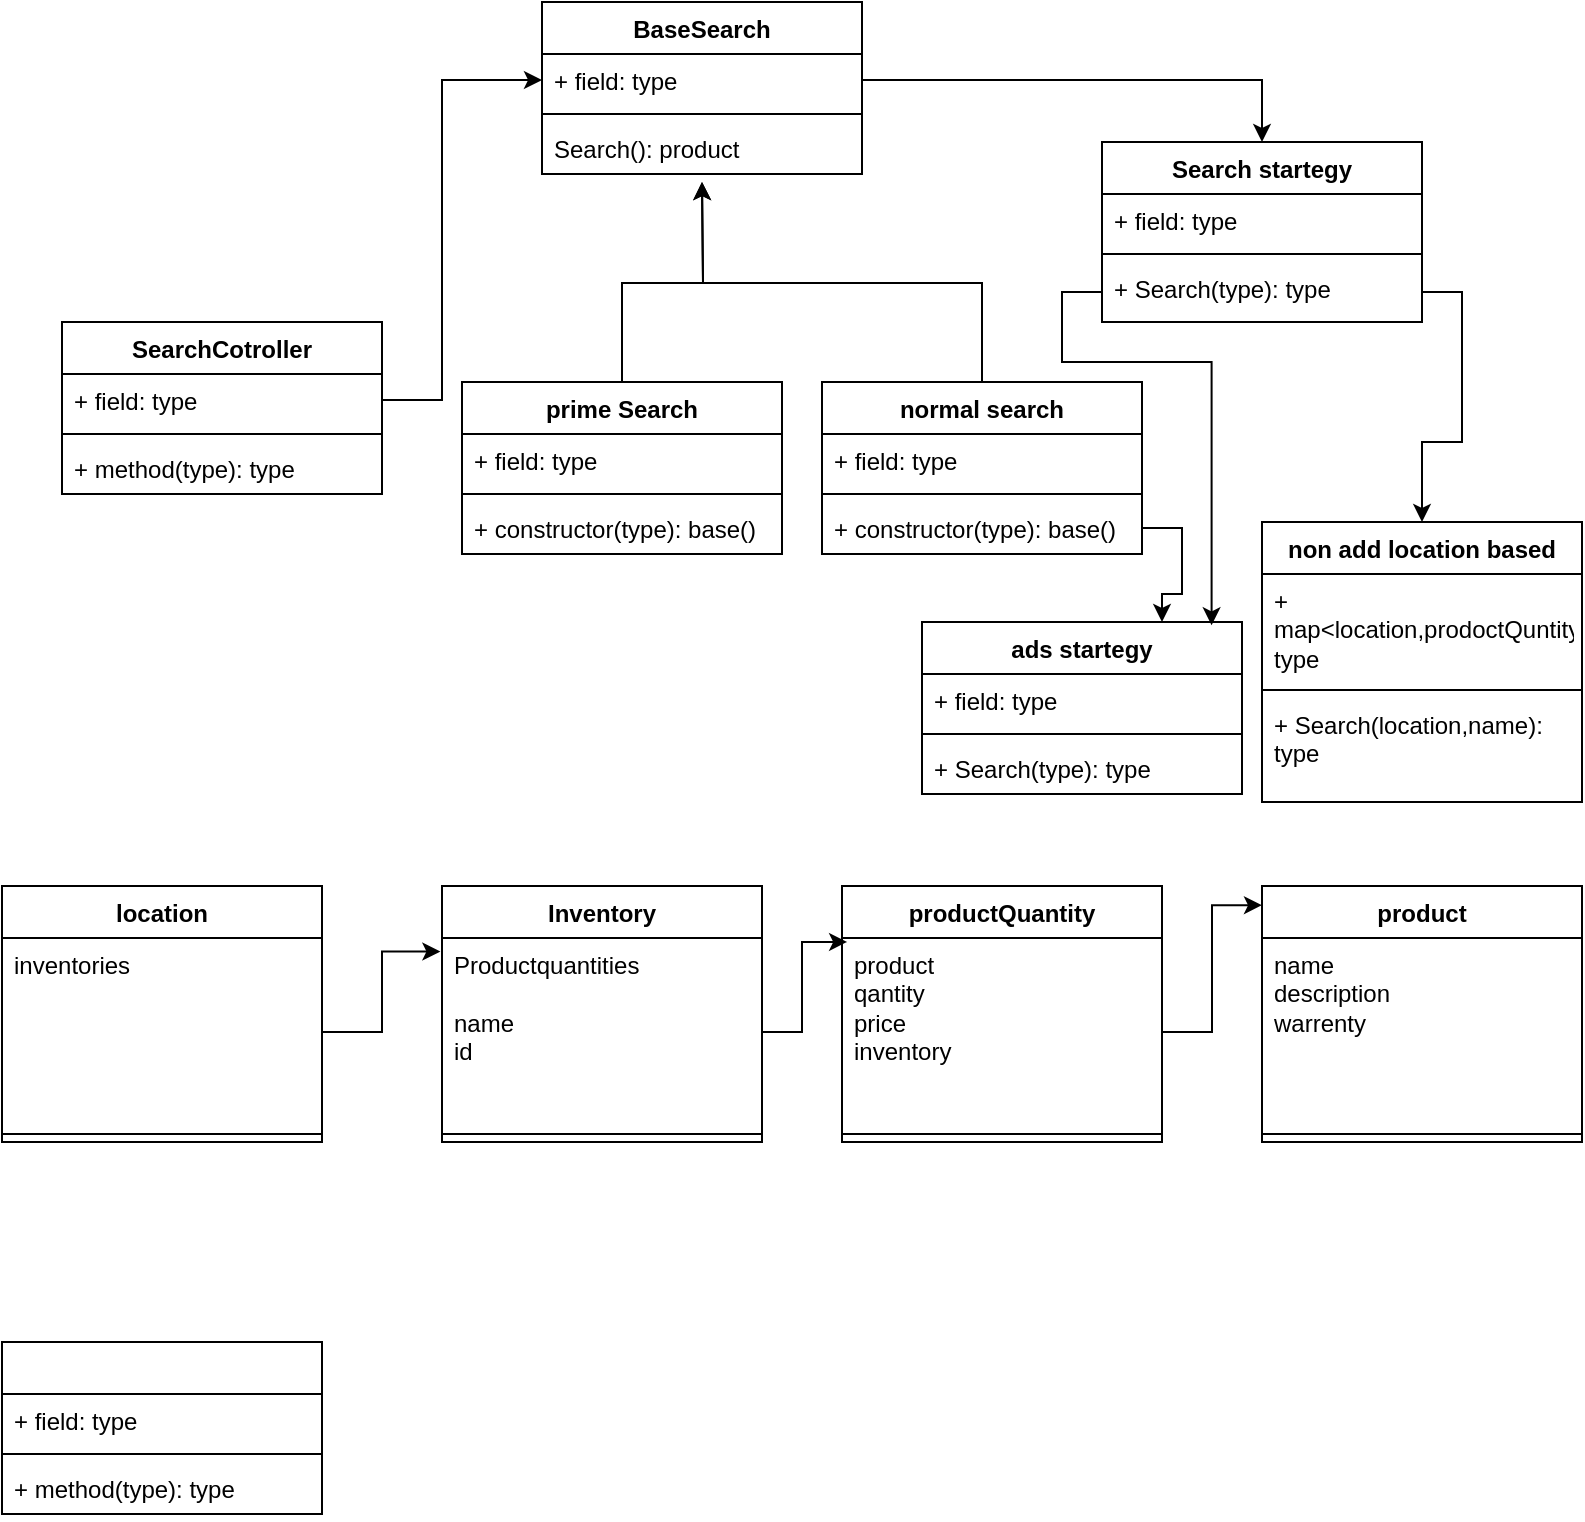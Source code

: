 <mxfile version="24.7.14">
  <diagram id="C5RBs43oDa-KdzZeNtuy" name="Page-1">
    <mxGraphModel dx="1050" dy="570" grid="1" gridSize="10" guides="1" tooltips="1" connect="1" arrows="1" fold="1" page="1" pageScale="1" pageWidth="827" pageHeight="1169" math="0" shadow="0">
      <root>
        <mxCell id="WIyWlLk6GJQsqaUBKTNV-0" />
        <mxCell id="WIyWlLk6GJQsqaUBKTNV-1" parent="WIyWlLk6GJQsqaUBKTNV-0" />
        <mxCell id="2dbKWF0pDohfXczL1sqm-1" value="SearchCotroller" style="swimlane;fontStyle=1;align=center;verticalAlign=top;childLayout=stackLayout;horizontal=1;startSize=26;horizontalStack=0;resizeParent=1;resizeParentMax=0;resizeLast=0;collapsible=1;marginBottom=0;whiteSpace=wrap;html=1;" vertex="1" parent="WIyWlLk6GJQsqaUBKTNV-1">
          <mxGeometry x="60" y="180" width="160" height="86" as="geometry" />
        </mxCell>
        <mxCell id="2dbKWF0pDohfXczL1sqm-2" value="+ field: type" style="text;strokeColor=none;fillColor=none;align=left;verticalAlign=top;spacingLeft=4;spacingRight=4;overflow=hidden;rotatable=0;points=[[0,0.5],[1,0.5]];portConstraint=eastwest;whiteSpace=wrap;html=1;" vertex="1" parent="2dbKWF0pDohfXczL1sqm-1">
          <mxGeometry y="26" width="160" height="26" as="geometry" />
        </mxCell>
        <mxCell id="2dbKWF0pDohfXczL1sqm-3" value="" style="line;strokeWidth=1;fillColor=none;align=left;verticalAlign=middle;spacingTop=-1;spacingLeft=3;spacingRight=3;rotatable=0;labelPosition=right;points=[];portConstraint=eastwest;strokeColor=inherit;" vertex="1" parent="2dbKWF0pDohfXczL1sqm-1">
          <mxGeometry y="52" width="160" height="8" as="geometry" />
        </mxCell>
        <mxCell id="2dbKWF0pDohfXczL1sqm-4" value="+ method(type): type" style="text;strokeColor=none;fillColor=none;align=left;verticalAlign=top;spacingLeft=4;spacingRight=4;overflow=hidden;rotatable=0;points=[[0,0.5],[1,0.5]];portConstraint=eastwest;whiteSpace=wrap;html=1;" vertex="1" parent="2dbKWF0pDohfXczL1sqm-1">
          <mxGeometry y="60" width="160" height="26" as="geometry" />
        </mxCell>
        <mxCell id="2dbKWF0pDohfXczL1sqm-5" value="BaseSearch" style="swimlane;fontStyle=1;align=center;verticalAlign=top;childLayout=stackLayout;horizontal=1;startSize=26;horizontalStack=0;resizeParent=1;resizeParentMax=0;resizeLast=0;collapsible=1;marginBottom=0;whiteSpace=wrap;html=1;" vertex="1" parent="WIyWlLk6GJQsqaUBKTNV-1">
          <mxGeometry x="300" y="20" width="160" height="86" as="geometry" />
        </mxCell>
        <mxCell id="2dbKWF0pDohfXczL1sqm-6" value="+ field: type" style="text;strokeColor=none;fillColor=none;align=left;verticalAlign=top;spacingLeft=4;spacingRight=4;overflow=hidden;rotatable=0;points=[[0,0.5],[1,0.5]];portConstraint=eastwest;whiteSpace=wrap;html=1;" vertex="1" parent="2dbKWF0pDohfXczL1sqm-5">
          <mxGeometry y="26" width="160" height="26" as="geometry" />
        </mxCell>
        <mxCell id="2dbKWF0pDohfXczL1sqm-7" value="" style="line;strokeWidth=1;fillColor=none;align=left;verticalAlign=middle;spacingTop=-1;spacingLeft=3;spacingRight=3;rotatable=0;labelPosition=right;points=[];portConstraint=eastwest;strokeColor=inherit;" vertex="1" parent="2dbKWF0pDohfXczL1sqm-5">
          <mxGeometry y="52" width="160" height="8" as="geometry" />
        </mxCell>
        <mxCell id="2dbKWF0pDohfXczL1sqm-8" value="Search(): product" style="text;strokeColor=none;fillColor=none;align=left;verticalAlign=top;spacingLeft=4;spacingRight=4;overflow=hidden;rotatable=0;points=[[0,0.5],[1,0.5]];portConstraint=eastwest;whiteSpace=wrap;html=1;" vertex="1" parent="2dbKWF0pDohfXczL1sqm-5">
          <mxGeometry y="60" width="160" height="26" as="geometry" />
        </mxCell>
        <mxCell id="2dbKWF0pDohfXczL1sqm-40" style="edgeStyle=orthogonalEdgeStyle;rounded=0;orthogonalLoop=1;jettySize=auto;html=1;exitX=0.5;exitY=0;exitDx=0;exitDy=0;" edge="1" parent="WIyWlLk6GJQsqaUBKTNV-1" source="2dbKWF0pDohfXczL1sqm-9">
          <mxGeometry relative="1" as="geometry">
            <mxPoint x="380" y="110" as="targetPoint" />
          </mxGeometry>
        </mxCell>
        <mxCell id="2dbKWF0pDohfXczL1sqm-9" value="prime Search" style="swimlane;fontStyle=1;align=center;verticalAlign=top;childLayout=stackLayout;horizontal=1;startSize=26;horizontalStack=0;resizeParent=1;resizeParentMax=0;resizeLast=0;collapsible=1;marginBottom=0;whiteSpace=wrap;html=1;" vertex="1" parent="WIyWlLk6GJQsqaUBKTNV-1">
          <mxGeometry x="260" y="210" width="160" height="86" as="geometry" />
        </mxCell>
        <mxCell id="2dbKWF0pDohfXczL1sqm-10" value="+ field: type" style="text;strokeColor=none;fillColor=none;align=left;verticalAlign=top;spacingLeft=4;spacingRight=4;overflow=hidden;rotatable=0;points=[[0,0.5],[1,0.5]];portConstraint=eastwest;whiteSpace=wrap;html=1;" vertex="1" parent="2dbKWF0pDohfXczL1sqm-9">
          <mxGeometry y="26" width="160" height="26" as="geometry" />
        </mxCell>
        <mxCell id="2dbKWF0pDohfXczL1sqm-11" value="" style="line;strokeWidth=1;fillColor=none;align=left;verticalAlign=middle;spacingTop=-1;spacingLeft=3;spacingRight=3;rotatable=0;labelPosition=right;points=[];portConstraint=eastwest;strokeColor=inherit;" vertex="1" parent="2dbKWF0pDohfXczL1sqm-9">
          <mxGeometry y="52" width="160" height="8" as="geometry" />
        </mxCell>
        <mxCell id="2dbKWF0pDohfXczL1sqm-12" value="+ constructor(type): base()" style="text;strokeColor=none;fillColor=none;align=left;verticalAlign=top;spacingLeft=4;spacingRight=4;overflow=hidden;rotatable=0;points=[[0,0.5],[1,0.5]];portConstraint=eastwest;whiteSpace=wrap;html=1;" vertex="1" parent="2dbKWF0pDohfXczL1sqm-9">
          <mxGeometry y="60" width="160" height="26" as="geometry" />
        </mxCell>
        <mxCell id="2dbKWF0pDohfXczL1sqm-41" style="edgeStyle=orthogonalEdgeStyle;rounded=0;orthogonalLoop=1;jettySize=auto;html=1;exitX=0.5;exitY=0;exitDx=0;exitDy=0;" edge="1" parent="WIyWlLk6GJQsqaUBKTNV-1" source="2dbKWF0pDohfXczL1sqm-13">
          <mxGeometry relative="1" as="geometry">
            <mxPoint x="380" y="110" as="targetPoint" />
          </mxGeometry>
        </mxCell>
        <mxCell id="2dbKWF0pDohfXczL1sqm-13" value="normal search" style="swimlane;fontStyle=1;align=center;verticalAlign=top;childLayout=stackLayout;horizontal=1;startSize=26;horizontalStack=0;resizeParent=1;resizeParentMax=0;resizeLast=0;collapsible=1;marginBottom=0;whiteSpace=wrap;html=1;" vertex="1" parent="WIyWlLk6GJQsqaUBKTNV-1">
          <mxGeometry x="440" y="210" width="160" height="86" as="geometry" />
        </mxCell>
        <mxCell id="2dbKWF0pDohfXczL1sqm-14" value="+ field: type" style="text;strokeColor=none;fillColor=none;align=left;verticalAlign=top;spacingLeft=4;spacingRight=4;overflow=hidden;rotatable=0;points=[[0,0.5],[1,0.5]];portConstraint=eastwest;whiteSpace=wrap;html=1;" vertex="1" parent="2dbKWF0pDohfXczL1sqm-13">
          <mxGeometry y="26" width="160" height="26" as="geometry" />
        </mxCell>
        <mxCell id="2dbKWF0pDohfXczL1sqm-15" value="" style="line;strokeWidth=1;fillColor=none;align=left;verticalAlign=middle;spacingTop=-1;spacingLeft=3;spacingRight=3;rotatable=0;labelPosition=right;points=[];portConstraint=eastwest;strokeColor=inherit;" vertex="1" parent="2dbKWF0pDohfXczL1sqm-13">
          <mxGeometry y="52" width="160" height="8" as="geometry" />
        </mxCell>
        <mxCell id="2dbKWF0pDohfXczL1sqm-16" value="+ constructor(type): base()" style="text;strokeColor=none;fillColor=none;align=left;verticalAlign=top;spacingLeft=4;spacingRight=4;overflow=hidden;rotatable=0;points=[[0,0.5],[1,0.5]];portConstraint=eastwest;whiteSpace=wrap;html=1;" vertex="1" parent="2dbKWF0pDohfXczL1sqm-13">
          <mxGeometry y="60" width="160" height="26" as="geometry" />
        </mxCell>
        <mxCell id="2dbKWF0pDohfXczL1sqm-17" value="Search startegy" style="swimlane;fontStyle=1;align=center;verticalAlign=top;childLayout=stackLayout;horizontal=1;startSize=26;horizontalStack=0;resizeParent=1;resizeParentMax=0;resizeLast=0;collapsible=1;marginBottom=0;whiteSpace=wrap;html=1;" vertex="1" parent="WIyWlLk6GJQsqaUBKTNV-1">
          <mxGeometry x="580" y="90" width="160" height="90" as="geometry" />
        </mxCell>
        <mxCell id="2dbKWF0pDohfXczL1sqm-18" value="+ field: type" style="text;strokeColor=none;fillColor=none;align=left;verticalAlign=top;spacingLeft=4;spacingRight=4;overflow=hidden;rotatable=0;points=[[0,0.5],[1,0.5]];portConstraint=eastwest;whiteSpace=wrap;html=1;" vertex="1" parent="2dbKWF0pDohfXczL1sqm-17">
          <mxGeometry y="26" width="160" height="26" as="geometry" />
        </mxCell>
        <mxCell id="2dbKWF0pDohfXczL1sqm-19" value="" style="line;strokeWidth=1;fillColor=none;align=left;verticalAlign=middle;spacingTop=-1;spacingLeft=3;spacingRight=3;rotatable=0;labelPosition=right;points=[];portConstraint=eastwest;strokeColor=inherit;" vertex="1" parent="2dbKWF0pDohfXczL1sqm-17">
          <mxGeometry y="52" width="160" height="8" as="geometry" />
        </mxCell>
        <mxCell id="2dbKWF0pDohfXczL1sqm-20" value="+ Search(type): type" style="text;strokeColor=none;fillColor=none;align=left;verticalAlign=top;spacingLeft=4;spacingRight=4;overflow=hidden;rotatable=0;points=[[0,0.5],[1,0.5]];portConstraint=eastwest;whiteSpace=wrap;html=1;" vertex="1" parent="2dbKWF0pDohfXczL1sqm-17">
          <mxGeometry y="60" width="160" height="30" as="geometry" />
        </mxCell>
        <mxCell id="2dbKWF0pDohfXczL1sqm-24" style="edgeStyle=orthogonalEdgeStyle;rounded=0;orthogonalLoop=1;jettySize=auto;html=1;exitX=1;exitY=0.5;exitDx=0;exitDy=0;entryX=0.5;entryY=0;entryDx=0;entryDy=0;" edge="1" parent="WIyWlLk6GJQsqaUBKTNV-1" source="2dbKWF0pDohfXczL1sqm-6" target="2dbKWF0pDohfXczL1sqm-17">
          <mxGeometry relative="1" as="geometry" />
        </mxCell>
        <mxCell id="2dbKWF0pDohfXczL1sqm-25" style="edgeStyle=orthogonalEdgeStyle;rounded=0;orthogonalLoop=1;jettySize=auto;html=1;exitX=1;exitY=0.5;exitDx=0;exitDy=0;" edge="1" parent="WIyWlLk6GJQsqaUBKTNV-1" source="2dbKWF0pDohfXczL1sqm-2" target="2dbKWF0pDohfXczL1sqm-6">
          <mxGeometry relative="1" as="geometry">
            <Array as="points">
              <mxPoint x="250" y="219" />
              <mxPoint x="250" y="59" />
            </Array>
          </mxGeometry>
        </mxCell>
        <mxCell id="2dbKWF0pDohfXczL1sqm-26" value="ads startegy" style="swimlane;fontStyle=1;align=center;verticalAlign=top;childLayout=stackLayout;horizontal=1;startSize=26;horizontalStack=0;resizeParent=1;resizeParentMax=0;resizeLast=0;collapsible=1;marginBottom=0;whiteSpace=wrap;html=1;" vertex="1" parent="WIyWlLk6GJQsqaUBKTNV-1">
          <mxGeometry x="490" y="330" width="160" height="86" as="geometry" />
        </mxCell>
        <mxCell id="2dbKWF0pDohfXczL1sqm-27" value="+ field: type" style="text;strokeColor=none;fillColor=none;align=left;verticalAlign=top;spacingLeft=4;spacingRight=4;overflow=hidden;rotatable=0;points=[[0,0.5],[1,0.5]];portConstraint=eastwest;whiteSpace=wrap;html=1;" vertex="1" parent="2dbKWF0pDohfXczL1sqm-26">
          <mxGeometry y="26" width="160" height="26" as="geometry" />
        </mxCell>
        <mxCell id="2dbKWF0pDohfXczL1sqm-28" value="" style="line;strokeWidth=1;fillColor=none;align=left;verticalAlign=middle;spacingTop=-1;spacingLeft=3;spacingRight=3;rotatable=0;labelPosition=right;points=[];portConstraint=eastwest;strokeColor=inherit;" vertex="1" parent="2dbKWF0pDohfXczL1sqm-26">
          <mxGeometry y="52" width="160" height="8" as="geometry" />
        </mxCell>
        <mxCell id="2dbKWF0pDohfXczL1sqm-29" value="+ Search(type): type" style="text;strokeColor=none;fillColor=none;align=left;verticalAlign=top;spacingLeft=4;spacingRight=4;overflow=hidden;rotatable=0;points=[[0,0.5],[1,0.5]];portConstraint=eastwest;whiteSpace=wrap;html=1;" vertex="1" parent="2dbKWF0pDohfXczL1sqm-26">
          <mxGeometry y="60" width="160" height="26" as="geometry" />
        </mxCell>
        <mxCell id="2dbKWF0pDohfXczL1sqm-30" value="non add location based" style="swimlane;fontStyle=1;align=center;verticalAlign=top;childLayout=stackLayout;horizontal=1;startSize=26;horizontalStack=0;resizeParent=1;resizeParentMax=0;resizeLast=0;collapsible=1;marginBottom=0;whiteSpace=wrap;html=1;" vertex="1" parent="WIyWlLk6GJQsqaUBKTNV-1">
          <mxGeometry x="660" y="280" width="160" height="140" as="geometry" />
        </mxCell>
        <mxCell id="2dbKWF0pDohfXczL1sqm-31" value="+ map&amp;lt;location,prodoctQuntity&amp;gt;: type" style="text;strokeColor=none;fillColor=none;align=left;verticalAlign=top;spacingLeft=4;spacingRight=4;overflow=hidden;rotatable=0;points=[[0,0.5],[1,0.5]];portConstraint=eastwest;whiteSpace=wrap;html=1;" vertex="1" parent="2dbKWF0pDohfXczL1sqm-30">
          <mxGeometry y="26" width="160" height="54" as="geometry" />
        </mxCell>
        <mxCell id="2dbKWF0pDohfXczL1sqm-32" value="" style="line;strokeWidth=1;fillColor=none;align=left;verticalAlign=middle;spacingTop=-1;spacingLeft=3;spacingRight=3;rotatable=0;labelPosition=right;points=[];portConstraint=eastwest;strokeColor=inherit;" vertex="1" parent="2dbKWF0pDohfXczL1sqm-30">
          <mxGeometry y="80" width="160" height="8" as="geometry" />
        </mxCell>
        <mxCell id="2dbKWF0pDohfXczL1sqm-33" value="+ Search(location,name): type" style="text;strokeColor=none;fillColor=none;align=left;verticalAlign=top;spacingLeft=4;spacingRight=4;overflow=hidden;rotatable=0;points=[[0,0.5],[1,0.5]];portConstraint=eastwest;whiteSpace=wrap;html=1;" vertex="1" parent="2dbKWF0pDohfXczL1sqm-30">
          <mxGeometry y="88" width="160" height="52" as="geometry" />
        </mxCell>
        <mxCell id="2dbKWF0pDohfXczL1sqm-35" style="edgeStyle=orthogonalEdgeStyle;rounded=0;orthogonalLoop=1;jettySize=auto;html=1;entryX=0.5;entryY=0;entryDx=0;entryDy=0;" edge="1" parent="WIyWlLk6GJQsqaUBKTNV-1" source="2dbKWF0pDohfXczL1sqm-20" target="2dbKWF0pDohfXczL1sqm-30">
          <mxGeometry relative="1" as="geometry">
            <Array as="points">
              <mxPoint x="760" y="165" />
              <mxPoint x="760" y="240" />
              <mxPoint x="740" y="240" />
            </Array>
          </mxGeometry>
        </mxCell>
        <mxCell id="2dbKWF0pDohfXczL1sqm-37" style="edgeStyle=orthogonalEdgeStyle;rounded=0;orthogonalLoop=1;jettySize=auto;html=1;entryX=0.905;entryY=0.019;entryDx=0;entryDy=0;entryPerimeter=0;" edge="1" parent="WIyWlLk6GJQsqaUBKTNV-1" source="2dbKWF0pDohfXczL1sqm-20" target="2dbKWF0pDohfXczL1sqm-26">
          <mxGeometry relative="1" as="geometry">
            <Array as="points">
              <mxPoint x="560" y="165" />
              <mxPoint x="560" y="200" />
              <mxPoint x="635" y="200" />
            </Array>
          </mxGeometry>
        </mxCell>
        <mxCell id="2dbKWF0pDohfXczL1sqm-38" style="edgeStyle=orthogonalEdgeStyle;rounded=0;orthogonalLoop=1;jettySize=auto;html=1;entryX=0.75;entryY=0;entryDx=0;entryDy=0;" edge="1" parent="WIyWlLk6GJQsqaUBKTNV-1" source="2dbKWF0pDohfXczL1sqm-16" target="2dbKWF0pDohfXczL1sqm-26">
          <mxGeometry relative="1" as="geometry" />
        </mxCell>
        <mxCell id="2dbKWF0pDohfXczL1sqm-42" value="product" style="swimlane;fontStyle=1;align=center;verticalAlign=top;childLayout=stackLayout;horizontal=1;startSize=26;horizontalStack=0;resizeParent=1;resizeParentMax=0;resizeLast=0;collapsible=1;marginBottom=0;whiteSpace=wrap;html=1;" vertex="1" parent="WIyWlLk6GJQsqaUBKTNV-1">
          <mxGeometry x="660" y="462" width="160" height="128" as="geometry" />
        </mxCell>
        <mxCell id="2dbKWF0pDohfXczL1sqm-43" value="name&amp;nbsp;&lt;div&gt;description&lt;/div&gt;&lt;div&gt;warrenty&lt;/div&gt;&lt;div&gt;&lt;br&gt;&lt;/div&gt;" style="text;strokeColor=none;fillColor=none;align=left;verticalAlign=top;spacingLeft=4;spacingRight=4;overflow=hidden;rotatable=0;points=[[0,0.5],[1,0.5]];portConstraint=eastwest;whiteSpace=wrap;html=1;" vertex="1" parent="2dbKWF0pDohfXczL1sqm-42">
          <mxGeometry y="26" width="160" height="94" as="geometry" />
        </mxCell>
        <mxCell id="2dbKWF0pDohfXczL1sqm-44" value="" style="line;strokeWidth=1;fillColor=none;align=left;verticalAlign=middle;spacingTop=-1;spacingLeft=3;spacingRight=3;rotatable=0;labelPosition=right;points=[];portConstraint=eastwest;strokeColor=inherit;" vertex="1" parent="2dbKWF0pDohfXczL1sqm-42">
          <mxGeometry y="120" width="160" height="8" as="geometry" />
        </mxCell>
        <mxCell id="2dbKWF0pDohfXczL1sqm-46" value="productQuantity" style="swimlane;fontStyle=1;align=center;verticalAlign=top;childLayout=stackLayout;horizontal=1;startSize=26;horizontalStack=0;resizeParent=1;resizeParentMax=0;resizeLast=0;collapsible=1;marginBottom=0;whiteSpace=wrap;html=1;" vertex="1" parent="WIyWlLk6GJQsqaUBKTNV-1">
          <mxGeometry x="450" y="462" width="160" height="128" as="geometry" />
        </mxCell>
        <mxCell id="2dbKWF0pDohfXczL1sqm-47" value="&lt;div&gt;product&lt;/div&gt;&lt;div&gt;qantity&lt;/div&gt;&lt;div&gt;price&lt;/div&gt;&lt;div&gt;inventory&lt;/div&gt;" style="text;strokeColor=none;fillColor=none;align=left;verticalAlign=top;spacingLeft=4;spacingRight=4;overflow=hidden;rotatable=0;points=[[0,0.5],[1,0.5]];portConstraint=eastwest;whiteSpace=wrap;html=1;" vertex="1" parent="2dbKWF0pDohfXczL1sqm-46">
          <mxGeometry y="26" width="160" height="94" as="geometry" />
        </mxCell>
        <mxCell id="2dbKWF0pDohfXczL1sqm-48" value="" style="line;strokeWidth=1;fillColor=none;align=left;verticalAlign=middle;spacingTop=-1;spacingLeft=3;spacingRight=3;rotatable=0;labelPosition=right;points=[];portConstraint=eastwest;strokeColor=inherit;" vertex="1" parent="2dbKWF0pDohfXczL1sqm-46">
          <mxGeometry y="120" width="160" height="8" as="geometry" />
        </mxCell>
        <mxCell id="2dbKWF0pDohfXczL1sqm-49" style="edgeStyle=orthogonalEdgeStyle;rounded=0;orthogonalLoop=1;jettySize=auto;html=1;entryX=0;entryY=0.075;entryDx=0;entryDy=0;entryPerimeter=0;" edge="1" parent="WIyWlLk6GJQsqaUBKTNV-1" source="2dbKWF0pDohfXczL1sqm-47" target="2dbKWF0pDohfXczL1sqm-42">
          <mxGeometry relative="1" as="geometry" />
        </mxCell>
        <mxCell id="2dbKWF0pDohfXczL1sqm-50" value="Inventory" style="swimlane;fontStyle=1;align=center;verticalAlign=top;childLayout=stackLayout;horizontal=1;startSize=26;horizontalStack=0;resizeParent=1;resizeParentMax=0;resizeLast=0;collapsible=1;marginBottom=0;whiteSpace=wrap;html=1;" vertex="1" parent="WIyWlLk6GJQsqaUBKTNV-1">
          <mxGeometry x="250" y="462" width="160" height="128" as="geometry" />
        </mxCell>
        <mxCell id="2dbKWF0pDohfXczL1sqm-51" value="Productquantities&lt;div&gt;&lt;br&gt;&lt;/div&gt;&lt;div&gt;name&amp;nbsp;&lt;/div&gt;&lt;div&gt;id&lt;/div&gt;" style="text;strokeColor=none;fillColor=none;align=left;verticalAlign=top;spacingLeft=4;spacingRight=4;overflow=hidden;rotatable=0;points=[[0,0.5],[1,0.5]];portConstraint=eastwest;whiteSpace=wrap;html=1;" vertex="1" parent="2dbKWF0pDohfXczL1sqm-50">
          <mxGeometry y="26" width="160" height="94" as="geometry" />
        </mxCell>
        <mxCell id="2dbKWF0pDohfXczL1sqm-52" value="" style="line;strokeWidth=1;fillColor=none;align=left;verticalAlign=middle;spacingTop=-1;spacingLeft=3;spacingRight=3;rotatable=0;labelPosition=right;points=[];portConstraint=eastwest;strokeColor=inherit;" vertex="1" parent="2dbKWF0pDohfXczL1sqm-50">
          <mxGeometry y="120" width="160" height="8" as="geometry" />
        </mxCell>
        <mxCell id="2dbKWF0pDohfXczL1sqm-53" value="location" style="swimlane;fontStyle=1;align=center;verticalAlign=top;childLayout=stackLayout;horizontal=1;startSize=26;horizontalStack=0;resizeParent=1;resizeParentMax=0;resizeLast=0;collapsible=1;marginBottom=0;whiteSpace=wrap;html=1;" vertex="1" parent="WIyWlLk6GJQsqaUBKTNV-1">
          <mxGeometry x="30" y="462" width="160" height="128" as="geometry" />
        </mxCell>
        <mxCell id="2dbKWF0pDohfXczL1sqm-54" value="inventories" style="text;strokeColor=none;fillColor=none;align=left;verticalAlign=top;spacingLeft=4;spacingRight=4;overflow=hidden;rotatable=0;points=[[0,0.5],[1,0.5]];portConstraint=eastwest;whiteSpace=wrap;html=1;" vertex="1" parent="2dbKWF0pDohfXczL1sqm-53">
          <mxGeometry y="26" width="160" height="94" as="geometry" />
        </mxCell>
        <mxCell id="2dbKWF0pDohfXczL1sqm-55" value="" style="line;strokeWidth=1;fillColor=none;align=left;verticalAlign=middle;spacingTop=-1;spacingLeft=3;spacingRight=3;rotatable=0;labelPosition=right;points=[];portConstraint=eastwest;strokeColor=inherit;" vertex="1" parent="2dbKWF0pDohfXczL1sqm-53">
          <mxGeometry y="120" width="160" height="8" as="geometry" />
        </mxCell>
        <mxCell id="2dbKWF0pDohfXczL1sqm-56" style="edgeStyle=orthogonalEdgeStyle;rounded=0;orthogonalLoop=1;jettySize=auto;html=1;entryX=0.016;entryY=0.021;entryDx=0;entryDy=0;entryPerimeter=0;" edge="1" parent="WIyWlLk6GJQsqaUBKTNV-1" source="2dbKWF0pDohfXczL1sqm-51" target="2dbKWF0pDohfXczL1sqm-47">
          <mxGeometry relative="1" as="geometry" />
        </mxCell>
        <mxCell id="2dbKWF0pDohfXczL1sqm-57" style="edgeStyle=orthogonalEdgeStyle;rounded=0;orthogonalLoop=1;jettySize=auto;html=1;entryX=-0.005;entryY=0.072;entryDx=0;entryDy=0;entryPerimeter=0;" edge="1" parent="WIyWlLk6GJQsqaUBKTNV-1" source="2dbKWF0pDohfXczL1sqm-54" target="2dbKWF0pDohfXczL1sqm-51">
          <mxGeometry relative="1" as="geometry" />
        </mxCell>
        <mxCell id="2dbKWF0pDohfXczL1sqm-58" value="" style="swimlane;fontStyle=1;align=center;verticalAlign=top;childLayout=stackLayout;horizontal=1;startSize=26;horizontalStack=0;resizeParent=1;resizeParentMax=0;resizeLast=0;collapsible=1;marginBottom=0;whiteSpace=wrap;html=1;" vertex="1" parent="WIyWlLk6GJQsqaUBKTNV-1">
          <mxGeometry x="30" y="690" width="160" height="86" as="geometry" />
        </mxCell>
        <mxCell id="2dbKWF0pDohfXczL1sqm-59" value="+ field: type" style="text;strokeColor=none;fillColor=none;align=left;verticalAlign=top;spacingLeft=4;spacingRight=4;overflow=hidden;rotatable=0;points=[[0,0.5],[1,0.5]];portConstraint=eastwest;whiteSpace=wrap;html=1;" vertex="1" parent="2dbKWF0pDohfXczL1sqm-58">
          <mxGeometry y="26" width="160" height="26" as="geometry" />
        </mxCell>
        <mxCell id="2dbKWF0pDohfXczL1sqm-60" value="" style="line;strokeWidth=1;fillColor=none;align=left;verticalAlign=middle;spacingTop=-1;spacingLeft=3;spacingRight=3;rotatable=0;labelPosition=right;points=[];portConstraint=eastwest;strokeColor=inherit;" vertex="1" parent="2dbKWF0pDohfXczL1sqm-58">
          <mxGeometry y="52" width="160" height="8" as="geometry" />
        </mxCell>
        <mxCell id="2dbKWF0pDohfXczL1sqm-61" value="+ method(type): type" style="text;strokeColor=none;fillColor=none;align=left;verticalAlign=top;spacingLeft=4;spacingRight=4;overflow=hidden;rotatable=0;points=[[0,0.5],[1,0.5]];portConstraint=eastwest;whiteSpace=wrap;html=1;" vertex="1" parent="2dbKWF0pDohfXczL1sqm-58">
          <mxGeometry y="60" width="160" height="26" as="geometry" />
        </mxCell>
      </root>
    </mxGraphModel>
  </diagram>
</mxfile>
